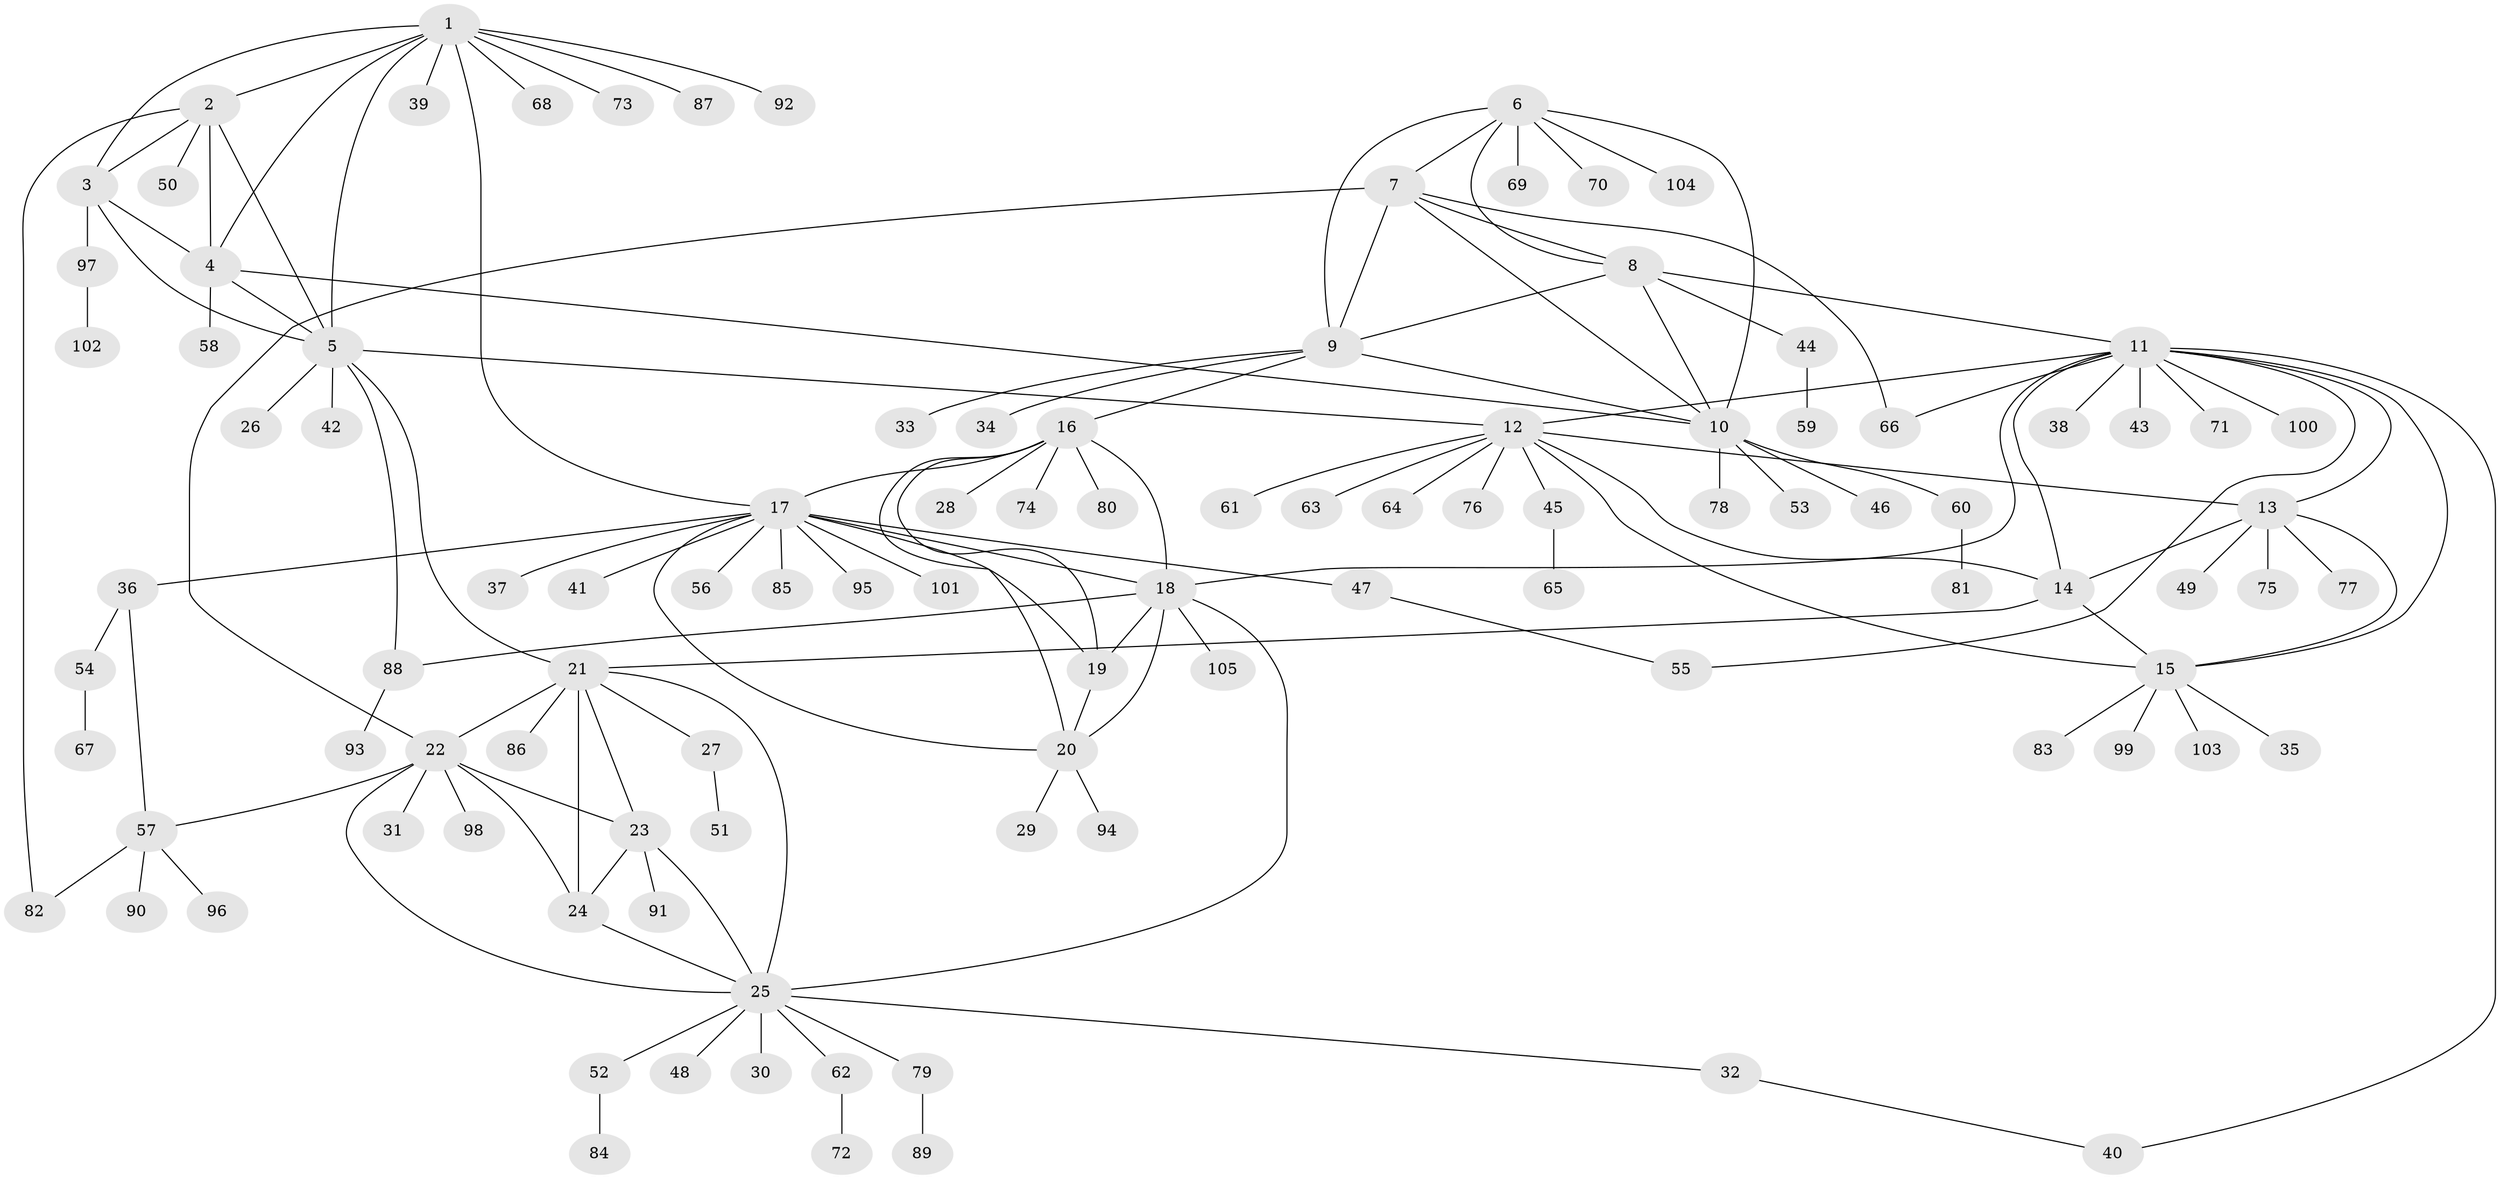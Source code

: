 // Generated by graph-tools (version 1.1) at 2025/26/03/09/25 03:26:38]
// undirected, 105 vertices, 146 edges
graph export_dot {
graph [start="1"]
  node [color=gray90,style=filled];
  1;
  2;
  3;
  4;
  5;
  6;
  7;
  8;
  9;
  10;
  11;
  12;
  13;
  14;
  15;
  16;
  17;
  18;
  19;
  20;
  21;
  22;
  23;
  24;
  25;
  26;
  27;
  28;
  29;
  30;
  31;
  32;
  33;
  34;
  35;
  36;
  37;
  38;
  39;
  40;
  41;
  42;
  43;
  44;
  45;
  46;
  47;
  48;
  49;
  50;
  51;
  52;
  53;
  54;
  55;
  56;
  57;
  58;
  59;
  60;
  61;
  62;
  63;
  64;
  65;
  66;
  67;
  68;
  69;
  70;
  71;
  72;
  73;
  74;
  75;
  76;
  77;
  78;
  79;
  80;
  81;
  82;
  83;
  84;
  85;
  86;
  87;
  88;
  89;
  90;
  91;
  92;
  93;
  94;
  95;
  96;
  97;
  98;
  99;
  100;
  101;
  102;
  103;
  104;
  105;
  1 -- 2;
  1 -- 3;
  1 -- 4;
  1 -- 5;
  1 -- 17;
  1 -- 39;
  1 -- 68;
  1 -- 73;
  1 -- 87;
  1 -- 92;
  2 -- 3;
  2 -- 4;
  2 -- 5;
  2 -- 50;
  2 -- 82;
  3 -- 4;
  3 -- 5;
  3 -- 97;
  4 -- 5;
  4 -- 10;
  4 -- 58;
  5 -- 12;
  5 -- 21;
  5 -- 26;
  5 -- 42;
  5 -- 88;
  6 -- 7;
  6 -- 8;
  6 -- 9;
  6 -- 10;
  6 -- 69;
  6 -- 70;
  6 -- 104;
  7 -- 8;
  7 -- 9;
  7 -- 10;
  7 -- 22;
  7 -- 66;
  8 -- 9;
  8 -- 10;
  8 -- 11;
  8 -- 44;
  9 -- 10;
  9 -- 16;
  9 -- 33;
  9 -- 34;
  10 -- 46;
  10 -- 53;
  10 -- 60;
  10 -- 78;
  11 -- 12;
  11 -- 13;
  11 -- 14;
  11 -- 15;
  11 -- 18;
  11 -- 38;
  11 -- 40;
  11 -- 43;
  11 -- 55;
  11 -- 66;
  11 -- 71;
  11 -- 100;
  12 -- 13;
  12 -- 14;
  12 -- 15;
  12 -- 45;
  12 -- 61;
  12 -- 63;
  12 -- 64;
  12 -- 76;
  13 -- 14;
  13 -- 15;
  13 -- 49;
  13 -- 75;
  13 -- 77;
  14 -- 15;
  14 -- 21;
  15 -- 35;
  15 -- 83;
  15 -- 99;
  15 -- 103;
  16 -- 17;
  16 -- 18;
  16 -- 19;
  16 -- 20;
  16 -- 28;
  16 -- 74;
  16 -- 80;
  17 -- 18;
  17 -- 19;
  17 -- 20;
  17 -- 36;
  17 -- 37;
  17 -- 41;
  17 -- 47;
  17 -- 56;
  17 -- 85;
  17 -- 95;
  17 -- 101;
  18 -- 19;
  18 -- 20;
  18 -- 25;
  18 -- 88;
  18 -- 105;
  19 -- 20;
  20 -- 29;
  20 -- 94;
  21 -- 22;
  21 -- 23;
  21 -- 24;
  21 -- 25;
  21 -- 27;
  21 -- 86;
  22 -- 23;
  22 -- 24;
  22 -- 25;
  22 -- 31;
  22 -- 57;
  22 -- 98;
  23 -- 24;
  23 -- 25;
  23 -- 91;
  24 -- 25;
  25 -- 30;
  25 -- 32;
  25 -- 48;
  25 -- 52;
  25 -- 62;
  25 -- 79;
  27 -- 51;
  32 -- 40;
  36 -- 54;
  36 -- 57;
  44 -- 59;
  45 -- 65;
  47 -- 55;
  52 -- 84;
  54 -- 67;
  57 -- 82;
  57 -- 90;
  57 -- 96;
  60 -- 81;
  62 -- 72;
  79 -- 89;
  88 -- 93;
  97 -- 102;
}
